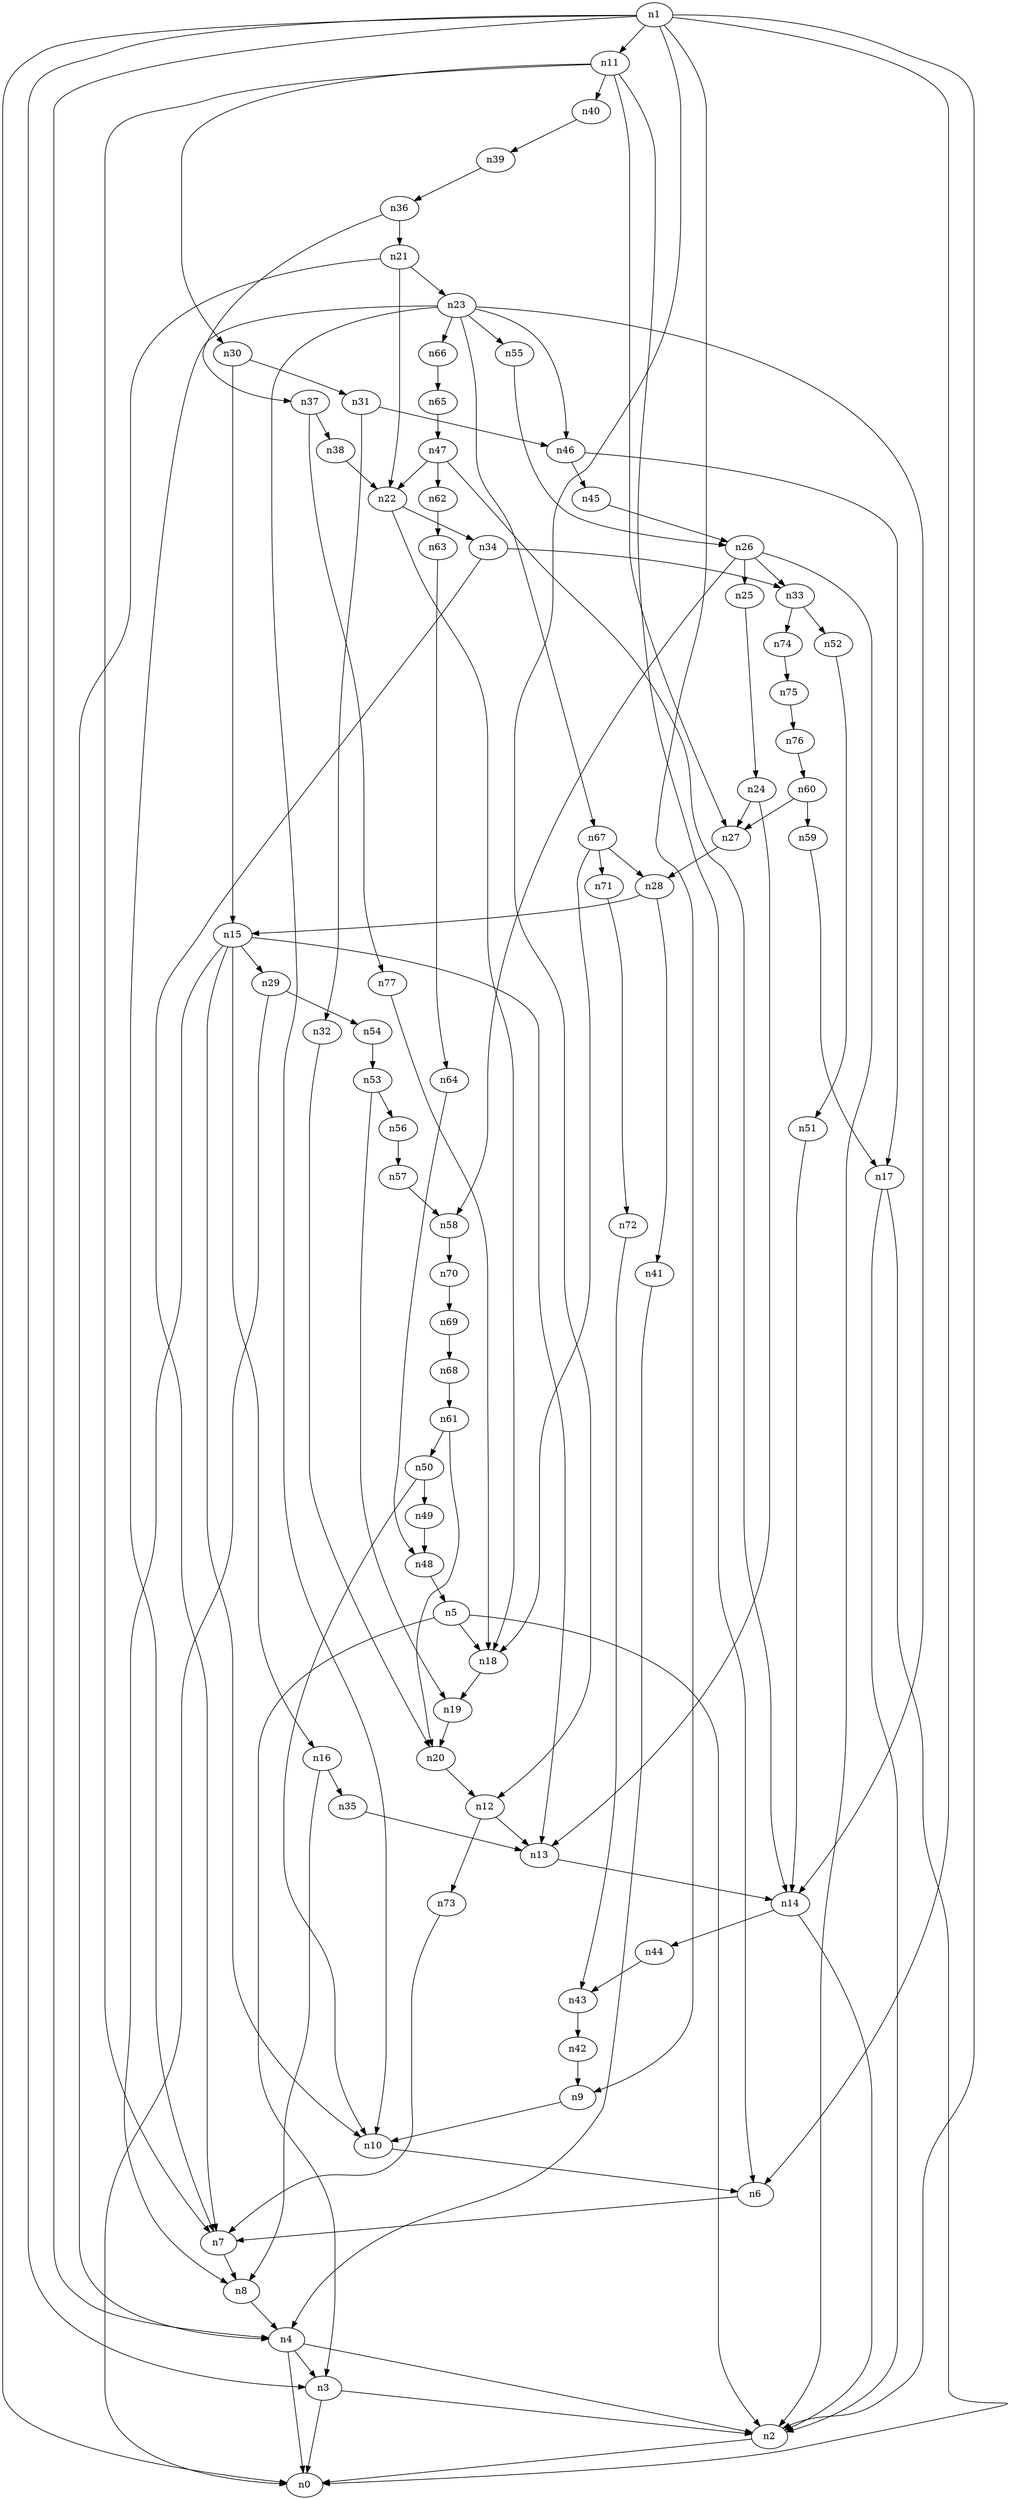 digraph G {
	n1 -> n0	 [_graphml_id=e0];
	n1 -> n2	 [_graphml_id=e1];
	n1 -> n3	 [_graphml_id=e6];
	n1 -> n4	 [_graphml_id=e9];
	n1 -> n6	 [_graphml_id=e12];
	n1 -> n9	 [_graphml_id=e16];
	n1 -> n11	 [_graphml_id=e20];
	n1 -> n12	 [_graphml_id=e22];
	n2 -> n0	 [_graphml_id=e5];
	n3 -> n0	 [_graphml_id=e8];
	n3 -> n2	 [_graphml_id=e2];
	n4 -> n0	 [_graphml_id=e4];
	n4 -> n2	 [_graphml_id=e7];
	n4 -> n3	 [_graphml_id=e3];
	n5 -> n2	 [_graphml_id=e10];
	n5 -> n3	 [_graphml_id=e11];
	n5 -> n18	 [_graphml_id=e32];
	n6 -> n7	 [_graphml_id=e13];
	n7 -> n8	 [_graphml_id=e14];
	n8 -> n4	 [_graphml_id=e15];
	n9 -> n10	 [_graphml_id=e17];
	n10 -> n6	 [_graphml_id=e18];
	n11 -> n6	 [_graphml_id=e21];
	n11 -> n7	 [_graphml_id=e19];
	n11 -> n27	 [_graphml_id=e46];
	n11 -> n30	 [_graphml_id=e52];
	n11 -> n40	 [_graphml_id=e68];
	n12 -> n13	 [_graphml_id=e23];
	n12 -> n73	 [_graphml_id=e122];
	n13 -> n14	 [_graphml_id=e24];
	n14 -> n2	 [_graphml_id=e25];
	n14 -> n44	 [_graphml_id=e75];
	n15 -> n8	 [_graphml_id=e31];
	n15 -> n10	 [_graphml_id=e71];
	n15 -> n13	 [_graphml_id=e26];
	n15 -> n16	 [_graphml_id=e27];
	n15 -> n29	 [_graphml_id=e50];
	n16 -> n8	 [_graphml_id=e28];
	n16 -> n35	 [_graphml_id=e59];
	n17 -> n0	 [_graphml_id=e30];
	n17 -> n2	 [_graphml_id=e29];
	n18 -> n19	 [_graphml_id=e33];
	n19 -> n20	 [_graphml_id=e34];
	n20 -> n12	 [_graphml_id=e35];
	n21 -> n4	 [_graphml_id=e36];
	n21 -> n22	 [_graphml_id=e37];
	n21 -> n23	 [_graphml_id=e39];
	n22 -> n18	 [_graphml_id=e38];
	n22 -> n34	 [_graphml_id=e58];
	n23 -> n7	 [_graphml_id=e40];
	n23 -> n10	 [_graphml_id=e51];
	n23 -> n14	 [_graphml_id=e41];
	n23 -> n46	 [_graphml_id=e94];
	n23 -> n55	 [_graphml_id=e92];
	n23 -> n66	 [_graphml_id=e111];
	n23 -> n67	 [_graphml_id=e113];
	n24 -> n13	 [_graphml_id=e42];
	n24 -> n27	 [_graphml_id=e104];
	n25 -> n24	 [_graphml_id=e43];
	n26 -> n2	 [_graphml_id=e45];
	n26 -> n25	 [_graphml_id=e44];
	n26 -> n33	 [_graphml_id=e56];
	n26 -> n58	 [_graphml_id=e98];
	n27 -> n28	 [_graphml_id=e47];
	n28 -> n15	 [_graphml_id=e48];
	n28 -> n41	 [_graphml_id=e69];
	n29 -> n0	 [_graphml_id=e49];
	n29 -> n54	 [_graphml_id=e91];
	n30 -> n15	 [_graphml_id=e81];
	n30 -> n31	 [_graphml_id=e53];
	n31 -> n32	 [_graphml_id=e54];
	n31 -> n46	 [_graphml_id=e114];
	n32 -> n20	 [_graphml_id=e55];
	n33 -> n52	 [_graphml_id=e88];
	n33 -> n74	 [_graphml_id=e125];
	n34 -> n7	 [_graphml_id=e61];
	n34 -> n33	 [_graphml_id=e57];
	n35 -> n13	 [_graphml_id=e60];
	n36 -> n21	 [_graphml_id=e62];
	n36 -> n37	 [_graphml_id=e63];
	n37 -> n38	 [_graphml_id=e64];
	n37 -> n77	 [_graphml_id=e130];
	n38 -> n22	 [_graphml_id=e65];
	n39 -> n36	 [_graphml_id=e66];
	n40 -> n39	 [_graphml_id=e67];
	n41 -> n4	 [_graphml_id=e70];
	n42 -> n9	 [_graphml_id=e72];
	n43 -> n42	 [_graphml_id=e73];
	n44 -> n43	 [_graphml_id=e74];
	n45 -> n26	 [_graphml_id=e76];
	n46 -> n17	 [_graphml_id=e78];
	n46 -> n45	 [_graphml_id=e77];
	n47 -> n14	 [_graphml_id=e80];
	n47 -> n22	 [_graphml_id=e79];
	n47 -> n62	 [_graphml_id=e105];
	n48 -> n5	 [_graphml_id=e82];
	n49 -> n48	 [_graphml_id=e83];
	n50 -> n10	 [_graphml_id=e85];
	n50 -> n49	 [_graphml_id=e84];
	n51 -> n14	 [_graphml_id=e86];
	n52 -> n51	 [_graphml_id=e87];
	n53 -> n19	 [_graphml_id=e89];
	n53 -> n56	 [_graphml_id=e95];
	n54 -> n53	 [_graphml_id=e90];
	n55 -> n26	 [_graphml_id=e93];
	n56 -> n57	 [_graphml_id=e96];
	n57 -> n58	 [_graphml_id=e97];
	n58 -> n70	 [_graphml_id=e118];
	n59 -> n17	 [_graphml_id=e99];
	n60 -> n27	 [_graphml_id=e101];
	n60 -> n59	 [_graphml_id=e100];
	n61 -> n20	 [_graphml_id=e103];
	n61 -> n50	 [_graphml_id=e102];
	n62 -> n63	 [_graphml_id=e106];
	n63 -> n64	 [_graphml_id=e107];
	n64 -> n48	 [_graphml_id=e108];
	n65 -> n47	 [_graphml_id=e109];
	n66 -> n65	 [_graphml_id=e110];
	n67 -> n18	 [_graphml_id=e124];
	n67 -> n28	 [_graphml_id=e112];
	n67 -> n71	 [_graphml_id=e119];
	n68 -> n61	 [_graphml_id=e115];
	n69 -> n68	 [_graphml_id=e116];
	n70 -> n69	 [_graphml_id=e117];
	n71 -> n72	 [_graphml_id=e120];
	n72 -> n43	 [_graphml_id=e121];
	n73 -> n7	 [_graphml_id=e123];
	n74 -> n75	 [_graphml_id=e126];
	n75 -> n76	 [_graphml_id=e127];
	n76 -> n60	 [_graphml_id=e128];
	n77 -> n18	 [_graphml_id=e129];
}

